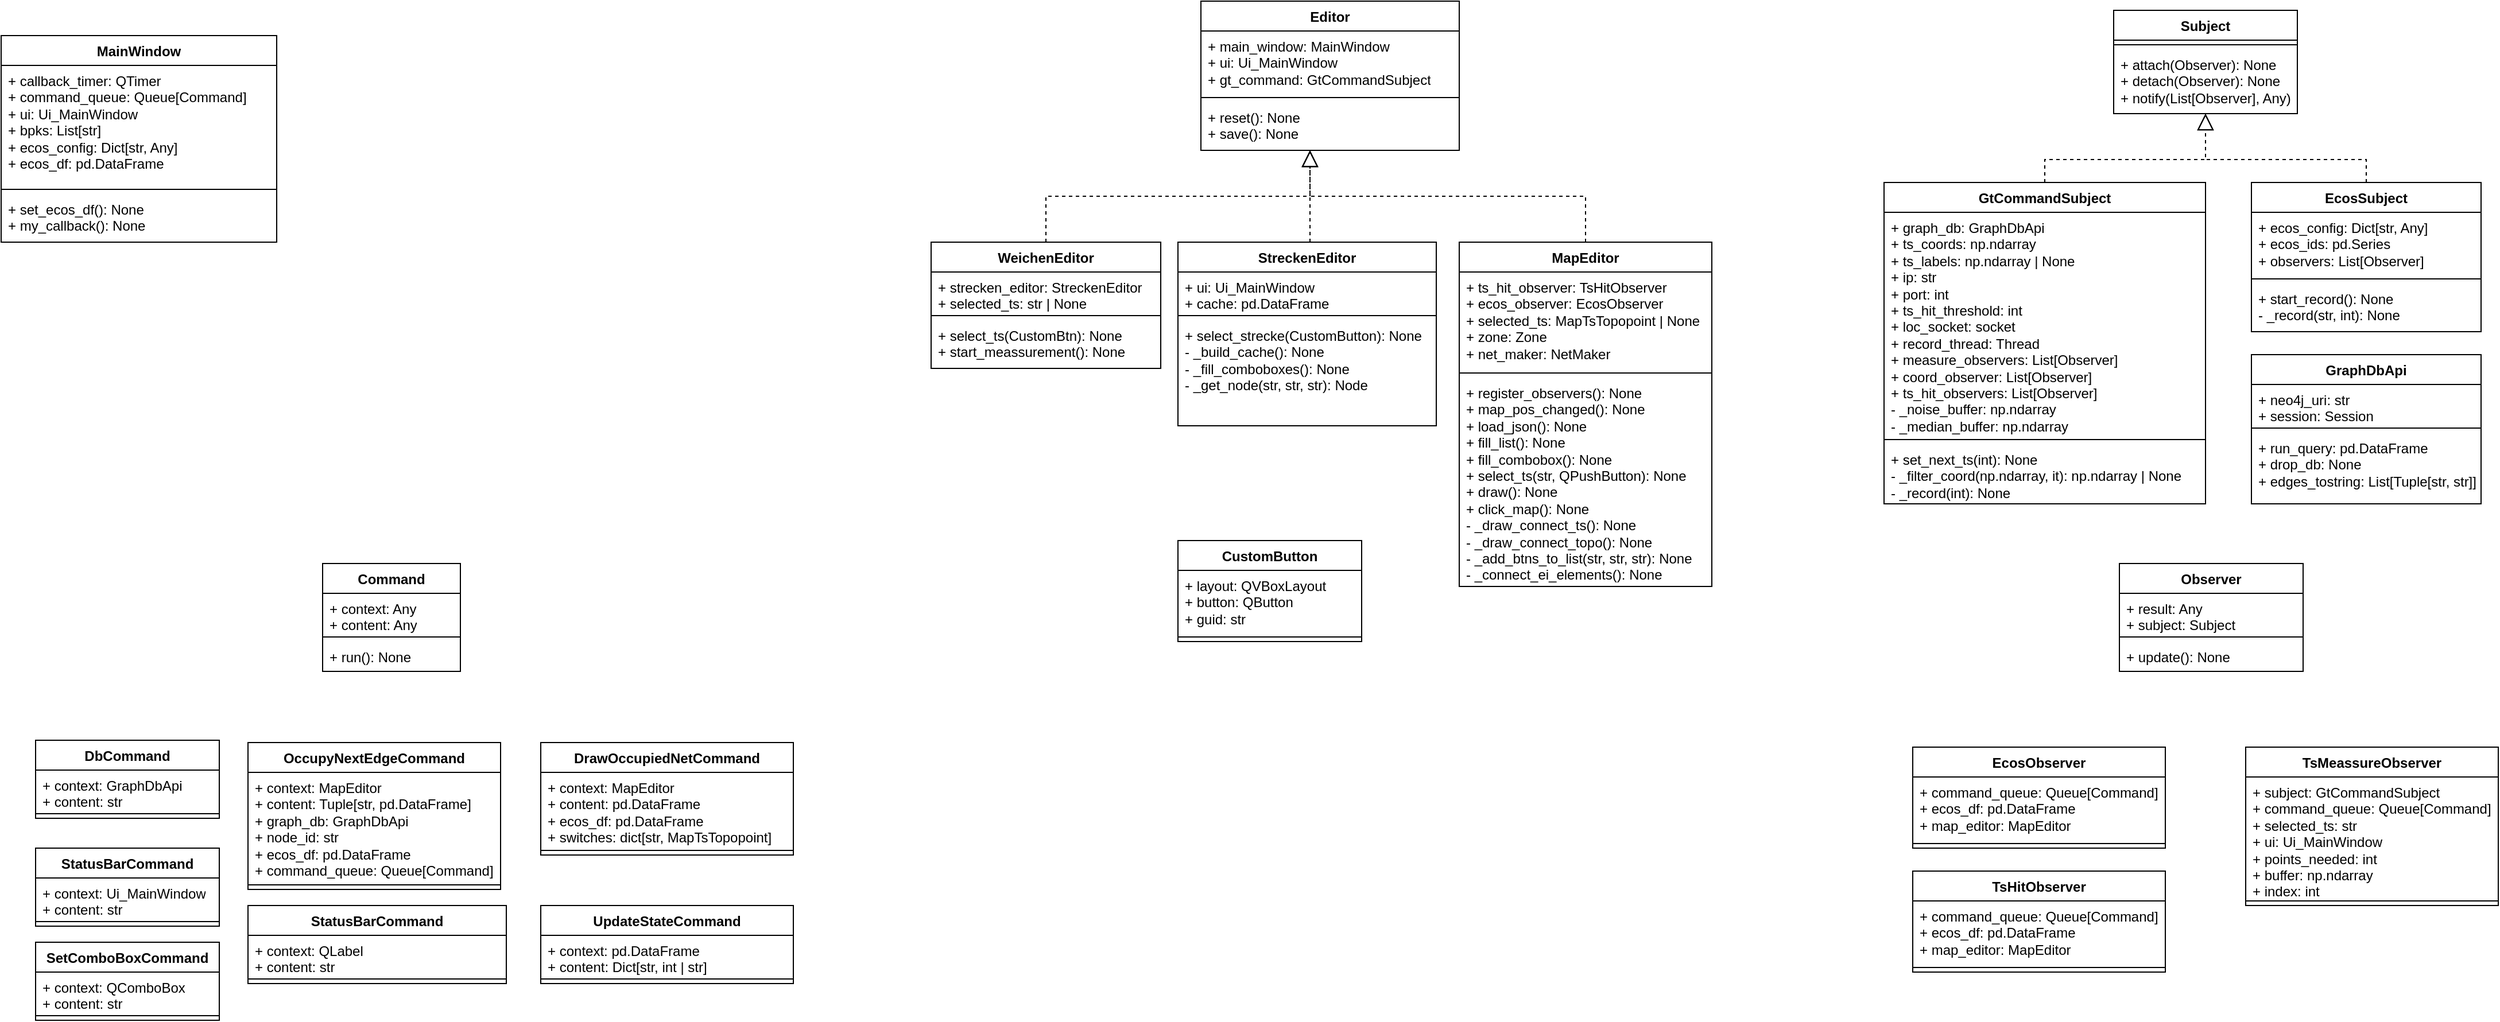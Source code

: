 <mxfile version="22.1.21" type="github">
  <diagram id="C5RBs43oDa-KdzZeNtuy" name="Page-1">
    <mxGraphModel dx="1418" dy="743" grid="1" gridSize="10" guides="1" tooltips="1" connect="1" arrows="1" fold="1" page="1" pageScale="1" pageWidth="827" pageHeight="1169" math="0" shadow="0">
      <root>
        <mxCell id="WIyWlLk6GJQsqaUBKTNV-0" />
        <mxCell id="WIyWlLk6GJQsqaUBKTNV-1" parent="WIyWlLk6GJQsqaUBKTNV-0" />
        <mxCell id="AQtNqByRrbC6djsVxBHW-5" value="GraphDbApi" style="swimlane;fontStyle=1;align=center;verticalAlign=top;childLayout=stackLayout;horizontal=1;startSize=26;horizontalStack=0;resizeParent=1;resizeParentMax=0;resizeLast=0;collapsible=1;marginBottom=0;whiteSpace=wrap;html=1;" parent="WIyWlLk6GJQsqaUBKTNV-1" vertex="1">
          <mxGeometry x="1990" y="318" width="200" height="130" as="geometry" />
        </mxCell>
        <mxCell id="AQtNqByRrbC6djsVxBHW-6" value="+ neo4j_uri: str&lt;br&gt;+ session: Session" style="text;strokeColor=none;fillColor=none;align=left;verticalAlign=top;spacingLeft=4;spacingRight=4;overflow=hidden;rotatable=0;points=[[0,0.5],[1,0.5]];portConstraint=eastwest;whiteSpace=wrap;html=1;" parent="AQtNqByRrbC6djsVxBHW-5" vertex="1">
          <mxGeometry y="26" width="200" height="34" as="geometry" />
        </mxCell>
        <mxCell id="AQtNqByRrbC6djsVxBHW-7" value="" style="line;strokeWidth=1;fillColor=none;align=left;verticalAlign=middle;spacingTop=-1;spacingLeft=3;spacingRight=3;rotatable=0;labelPosition=right;points=[];portConstraint=eastwest;strokeColor=inherit;" parent="AQtNqByRrbC6djsVxBHW-5" vertex="1">
          <mxGeometry y="60" width="200" height="8" as="geometry" />
        </mxCell>
        <mxCell id="AQtNqByRrbC6djsVxBHW-8" value="+ run_query: pd.DataFrame&lt;br&gt;+ drop_db: None&lt;br&gt;+ edges_tostring: List[Tuple[str, str]]" style="text;strokeColor=none;fillColor=none;align=left;verticalAlign=top;spacingLeft=4;spacingRight=4;overflow=hidden;rotatable=0;points=[[0,0.5],[1,0.5]];portConstraint=eastwest;whiteSpace=wrap;html=1;" parent="AQtNqByRrbC6djsVxBHW-5" vertex="1">
          <mxGeometry y="68" width="200" height="62" as="geometry" />
        </mxCell>
        <mxCell id="AQtNqByRrbC6djsVxBHW-9" value="MainWindow" style="swimlane;fontStyle=1;align=center;verticalAlign=top;childLayout=stackLayout;horizontal=1;startSize=26;horizontalStack=0;resizeParent=1;resizeParentMax=0;resizeLast=0;collapsible=1;marginBottom=0;whiteSpace=wrap;html=1;" parent="WIyWlLk6GJQsqaUBKTNV-1" vertex="1">
          <mxGeometry x="30" y="40" width="240" height="180" as="geometry" />
        </mxCell>
        <mxCell id="AQtNqByRrbC6djsVxBHW-10" value="+ callback_timer: QTimer&lt;br&gt;+ command_queue: Queue[Command]&lt;br&gt;+ ui: Ui_MainWindow&lt;br&gt;+ bpks: List[str]&lt;br&gt;+ ecos_config: Dict[str, Any]&lt;br&gt;+ ecos_df: pd.DataFrame" style="text;strokeColor=none;fillColor=none;align=left;verticalAlign=top;spacingLeft=4;spacingRight=4;overflow=hidden;rotatable=0;points=[[0,0.5],[1,0.5]];portConstraint=eastwest;whiteSpace=wrap;html=1;" parent="AQtNqByRrbC6djsVxBHW-9" vertex="1">
          <mxGeometry y="26" width="240" height="104" as="geometry" />
        </mxCell>
        <mxCell id="AQtNqByRrbC6djsVxBHW-11" value="" style="line;strokeWidth=1;fillColor=none;align=left;verticalAlign=middle;spacingTop=-1;spacingLeft=3;spacingRight=3;rotatable=0;labelPosition=right;points=[];portConstraint=eastwest;strokeColor=inherit;" parent="AQtNqByRrbC6djsVxBHW-9" vertex="1">
          <mxGeometry y="130" width="240" height="8" as="geometry" />
        </mxCell>
        <mxCell id="AQtNqByRrbC6djsVxBHW-12" value="+ set_ecos_df(): None&lt;br&gt;+ my_callback(): None" style="text;strokeColor=none;fillColor=none;align=left;verticalAlign=top;spacingLeft=4;spacingRight=4;overflow=hidden;rotatable=0;points=[[0,0.5],[1,0.5]];portConstraint=eastwest;whiteSpace=wrap;html=1;" parent="AQtNqByRrbC6djsVxBHW-9" vertex="1">
          <mxGeometry y="138" width="240" height="42" as="geometry" />
        </mxCell>
        <mxCell id="AQtNqByRrbC6djsVxBHW-13" value="Command" style="swimlane;fontStyle=1;align=center;verticalAlign=top;childLayout=stackLayout;horizontal=1;startSize=26;horizontalStack=0;resizeParent=1;resizeParentMax=0;resizeLast=0;collapsible=1;marginBottom=0;whiteSpace=wrap;html=1;" parent="WIyWlLk6GJQsqaUBKTNV-1" vertex="1">
          <mxGeometry x="310" y="500" width="120" height="94" as="geometry" />
        </mxCell>
        <mxCell id="AQtNqByRrbC6djsVxBHW-14" value="+ context: Any&lt;br&gt;+ content: Any" style="text;strokeColor=none;fillColor=none;align=left;verticalAlign=top;spacingLeft=4;spacingRight=4;overflow=hidden;rotatable=0;points=[[0,0.5],[1,0.5]];portConstraint=eastwest;whiteSpace=wrap;html=1;" parent="AQtNqByRrbC6djsVxBHW-13" vertex="1">
          <mxGeometry y="26" width="120" height="34" as="geometry" />
        </mxCell>
        <mxCell id="AQtNqByRrbC6djsVxBHW-15" value="" style="line;strokeWidth=1;fillColor=none;align=left;verticalAlign=middle;spacingTop=-1;spacingLeft=3;spacingRight=3;rotatable=0;labelPosition=right;points=[];portConstraint=eastwest;strokeColor=inherit;" parent="AQtNqByRrbC6djsVxBHW-13" vertex="1">
          <mxGeometry y="60" width="120" height="8" as="geometry" />
        </mxCell>
        <mxCell id="AQtNqByRrbC6djsVxBHW-16" value="+ run(): None" style="text;strokeColor=none;fillColor=none;align=left;verticalAlign=top;spacingLeft=4;spacingRight=4;overflow=hidden;rotatable=0;points=[[0,0.5],[1,0.5]];portConstraint=eastwest;whiteSpace=wrap;html=1;" parent="AQtNqByRrbC6djsVxBHW-13" vertex="1">
          <mxGeometry y="68" width="120" height="26" as="geometry" />
        </mxCell>
        <mxCell id="AQtNqByRrbC6djsVxBHW-17" value="GtCommandSubject" style="swimlane;fontStyle=1;align=center;verticalAlign=top;childLayout=stackLayout;horizontal=1;startSize=26;horizontalStack=0;resizeParent=1;resizeParentMax=0;resizeLast=0;collapsible=1;marginBottom=0;whiteSpace=wrap;html=1;" parent="WIyWlLk6GJQsqaUBKTNV-1" vertex="1">
          <mxGeometry x="1670" y="168" width="280" height="280" as="geometry" />
        </mxCell>
        <mxCell id="AQtNqByRrbC6djsVxBHW-18" value="+ graph_db: GraphDbApi&lt;br&gt;+ ts_coords: np.ndarray&lt;br&gt;+ ts_labels: np.ndarray | None&lt;br&gt;+ ip: str&lt;br&gt;+ port: int&lt;br&gt;+ ts_hit_threshold: int&lt;br&gt;+ loc_socket: socket&lt;br&gt;+ record_thread: Thread&lt;br&gt;+ measure_observers: List[Observer]&lt;br&gt;+ coord_observer: List[Observer]&lt;br&gt;+ ts_hit_observers: List[Observer]&lt;br&gt;- _noise_buffer: np.ndarray&lt;br&gt;- _median_buffer: np.ndarray" style="text;strokeColor=none;fillColor=none;align=left;verticalAlign=top;spacingLeft=4;spacingRight=4;overflow=hidden;rotatable=0;points=[[0,0.5],[1,0.5]];portConstraint=eastwest;whiteSpace=wrap;html=1;" parent="AQtNqByRrbC6djsVxBHW-17" vertex="1">
          <mxGeometry y="26" width="280" height="194" as="geometry" />
        </mxCell>
        <mxCell id="AQtNqByRrbC6djsVxBHW-19" value="" style="line;strokeWidth=1;fillColor=none;align=left;verticalAlign=middle;spacingTop=-1;spacingLeft=3;spacingRight=3;rotatable=0;labelPosition=right;points=[];portConstraint=eastwest;strokeColor=inherit;" parent="AQtNqByRrbC6djsVxBHW-17" vertex="1">
          <mxGeometry y="220" width="280" height="8" as="geometry" />
        </mxCell>
        <mxCell id="AQtNqByRrbC6djsVxBHW-20" value="+ set_next_ts(int): None&lt;br&gt;- _filter_coord(np.ndarray, it): np.ndarray | None&lt;br&gt;- _record(int): None" style="text;strokeColor=none;fillColor=none;align=left;verticalAlign=top;spacingLeft=4;spacingRight=4;overflow=hidden;rotatable=0;points=[[0,0.5],[1,0.5]];portConstraint=eastwest;whiteSpace=wrap;html=1;" parent="AQtNqByRrbC6djsVxBHW-17" vertex="1">
          <mxGeometry y="228" width="280" height="52" as="geometry" />
        </mxCell>
        <mxCell id="AQtNqByRrbC6djsVxBHW-21" value="EcosSubject" style="swimlane;fontStyle=1;align=center;verticalAlign=top;childLayout=stackLayout;horizontal=1;startSize=26;horizontalStack=0;resizeParent=1;resizeParentMax=0;resizeLast=0;collapsible=1;marginBottom=0;whiteSpace=wrap;html=1;" parent="WIyWlLk6GJQsqaUBKTNV-1" vertex="1">
          <mxGeometry x="1990" y="168" width="200" height="130" as="geometry" />
        </mxCell>
        <mxCell id="AQtNqByRrbC6djsVxBHW-22" value="+ ecos_config: Dict[str, Any]&lt;br&gt;+ ecos_ids: pd.Series&lt;br&gt;+ observers: List[Observer]" style="text;strokeColor=none;fillColor=none;align=left;verticalAlign=top;spacingLeft=4;spacingRight=4;overflow=hidden;rotatable=0;points=[[0,0.5],[1,0.5]];portConstraint=eastwest;whiteSpace=wrap;html=1;" parent="AQtNqByRrbC6djsVxBHW-21" vertex="1">
          <mxGeometry y="26" width="200" height="54" as="geometry" />
        </mxCell>
        <mxCell id="AQtNqByRrbC6djsVxBHW-23" value="" style="line;strokeWidth=1;fillColor=none;align=left;verticalAlign=middle;spacingTop=-1;spacingLeft=3;spacingRight=3;rotatable=0;labelPosition=right;points=[];portConstraint=eastwest;strokeColor=inherit;" parent="AQtNqByRrbC6djsVxBHW-21" vertex="1">
          <mxGeometry y="80" width="200" height="8" as="geometry" />
        </mxCell>
        <mxCell id="AQtNqByRrbC6djsVxBHW-24" value="+ start_record(): None&lt;br&gt;- _record(str, int): None" style="text;strokeColor=none;fillColor=none;align=left;verticalAlign=top;spacingLeft=4;spacingRight=4;overflow=hidden;rotatable=0;points=[[0,0.5],[1,0.5]];portConstraint=eastwest;whiteSpace=wrap;html=1;" parent="AQtNqByRrbC6djsVxBHW-21" vertex="1">
          <mxGeometry y="88" width="200" height="42" as="geometry" />
        </mxCell>
        <mxCell id="AQtNqByRrbC6djsVxBHW-25" value="WeichenEditor" style="swimlane;fontStyle=1;align=center;verticalAlign=top;childLayout=stackLayout;horizontal=1;startSize=26;horizontalStack=0;resizeParent=1;resizeParentMax=0;resizeLast=0;collapsible=1;marginBottom=0;whiteSpace=wrap;html=1;" parent="WIyWlLk6GJQsqaUBKTNV-1" vertex="1">
          <mxGeometry x="840" y="220" width="200" height="110" as="geometry" />
        </mxCell>
        <mxCell id="AQtNqByRrbC6djsVxBHW-26" value="+ strecken_editor: StreckenEditor&lt;br&gt;+ selected_ts: str | None" style="text;strokeColor=none;fillColor=none;align=left;verticalAlign=top;spacingLeft=4;spacingRight=4;overflow=hidden;rotatable=0;points=[[0,0.5],[1,0.5]];portConstraint=eastwest;whiteSpace=wrap;html=1;" parent="AQtNqByRrbC6djsVxBHW-25" vertex="1">
          <mxGeometry y="26" width="200" height="34" as="geometry" />
        </mxCell>
        <mxCell id="AQtNqByRrbC6djsVxBHW-27" value="" style="line;strokeWidth=1;fillColor=none;align=left;verticalAlign=middle;spacingTop=-1;spacingLeft=3;spacingRight=3;rotatable=0;labelPosition=right;points=[];portConstraint=eastwest;strokeColor=inherit;" parent="AQtNqByRrbC6djsVxBHW-25" vertex="1">
          <mxGeometry y="60" width="200" height="8" as="geometry" />
        </mxCell>
        <mxCell id="AQtNqByRrbC6djsVxBHW-28" value="+ select_ts(CustomBtn): None&lt;br&gt;+ start_meassurement(): None" style="text;strokeColor=none;fillColor=none;align=left;verticalAlign=top;spacingLeft=4;spacingRight=4;overflow=hidden;rotatable=0;points=[[0,0.5],[1,0.5]];portConstraint=eastwest;whiteSpace=wrap;html=1;" parent="AQtNqByRrbC6djsVxBHW-25" vertex="1">
          <mxGeometry y="68" width="200" height="42" as="geometry" />
        </mxCell>
        <mxCell id="AQtNqByRrbC6djsVxBHW-29" value="MapEditor" style="swimlane;fontStyle=1;align=center;verticalAlign=top;childLayout=stackLayout;horizontal=1;startSize=26;horizontalStack=0;resizeParent=1;resizeParentMax=0;resizeLast=0;collapsible=1;marginBottom=0;whiteSpace=wrap;html=1;" parent="WIyWlLk6GJQsqaUBKTNV-1" vertex="1">
          <mxGeometry x="1300" y="220" width="220" height="300" as="geometry" />
        </mxCell>
        <mxCell id="AQtNqByRrbC6djsVxBHW-30" value="+ ts_hit_observer: TsHitObserver&lt;br&gt;+ ecos_observer: EcosObserver&lt;br&gt;+ selected_ts: MapTsTopopoint | None&lt;br&gt;+ zone: Zone&lt;br&gt;+ net_maker: NetMaker" style="text;strokeColor=none;fillColor=none;align=left;verticalAlign=top;spacingLeft=4;spacingRight=4;overflow=hidden;rotatable=0;points=[[0,0.5],[1,0.5]];portConstraint=eastwest;whiteSpace=wrap;html=1;" parent="AQtNqByRrbC6djsVxBHW-29" vertex="1">
          <mxGeometry y="26" width="220" height="84" as="geometry" />
        </mxCell>
        <mxCell id="AQtNqByRrbC6djsVxBHW-31" value="" style="line;strokeWidth=1;fillColor=none;align=left;verticalAlign=middle;spacingTop=-1;spacingLeft=3;spacingRight=3;rotatable=0;labelPosition=right;points=[];portConstraint=eastwest;strokeColor=inherit;" parent="AQtNqByRrbC6djsVxBHW-29" vertex="1">
          <mxGeometry y="110" width="220" height="8" as="geometry" />
        </mxCell>
        <mxCell id="AQtNqByRrbC6djsVxBHW-32" value="+ register_observers(): None&lt;br&gt;+ map_pos_changed(): None&lt;br&gt;+ load_json(): None&lt;br&gt;+ fill_list(): None&lt;br&gt;+ fill_combobox(): None&lt;br&gt;+ select_ts(str, QPushButton): None&lt;br&gt;+ draw(): None&lt;br&gt;+ click_map(): None&lt;br&gt;- _draw_connect_ts(): None&lt;br&gt;- _draw_connect_topo(): None&lt;br&gt;- _add_btns_to_list(str, str, str): None&lt;br&gt;- _connect_ei_elements(): None" style="text;strokeColor=none;fillColor=none;align=left;verticalAlign=top;spacingLeft=4;spacingRight=4;overflow=hidden;rotatable=0;points=[[0,0.5],[1,0.5]];portConstraint=eastwest;whiteSpace=wrap;html=1;" parent="AQtNqByRrbC6djsVxBHW-29" vertex="1">
          <mxGeometry y="118" width="220" height="182" as="geometry" />
        </mxCell>
        <mxCell id="AQtNqByRrbC6djsVxBHW-33" value="StreckenEditor" style="swimlane;fontStyle=1;align=center;verticalAlign=top;childLayout=stackLayout;horizontal=1;startSize=26;horizontalStack=0;resizeParent=1;resizeParentMax=0;resizeLast=0;collapsible=1;marginBottom=0;whiteSpace=wrap;html=1;" parent="WIyWlLk6GJQsqaUBKTNV-1" vertex="1">
          <mxGeometry x="1055" y="220" width="225" height="160" as="geometry" />
        </mxCell>
        <mxCell id="AQtNqByRrbC6djsVxBHW-34" value="+ ui: Ui_MainWindow&lt;br&gt;+ cache: pd.DataFrame" style="text;strokeColor=none;fillColor=none;align=left;verticalAlign=top;spacingLeft=4;spacingRight=4;overflow=hidden;rotatable=0;points=[[0,0.5],[1,0.5]];portConstraint=eastwest;whiteSpace=wrap;html=1;" parent="AQtNqByRrbC6djsVxBHW-33" vertex="1">
          <mxGeometry y="26" width="225" height="34" as="geometry" />
        </mxCell>
        <mxCell id="AQtNqByRrbC6djsVxBHW-35" value="" style="line;strokeWidth=1;fillColor=none;align=left;verticalAlign=middle;spacingTop=-1;spacingLeft=3;spacingRight=3;rotatable=0;labelPosition=right;points=[];portConstraint=eastwest;strokeColor=inherit;" parent="AQtNqByRrbC6djsVxBHW-33" vertex="1">
          <mxGeometry y="60" width="225" height="8" as="geometry" />
        </mxCell>
        <mxCell id="AQtNqByRrbC6djsVxBHW-36" value="+ select_strecke(CustomButton): None&lt;br&gt;- _build_cache(): None&lt;br&gt;- _fill_comboboxes(): None&lt;br&gt;- _get_node(str, str, str): Node" style="text;strokeColor=none;fillColor=none;align=left;verticalAlign=top;spacingLeft=4;spacingRight=4;overflow=hidden;rotatable=0;points=[[0,0.5],[1,0.5]];portConstraint=eastwest;whiteSpace=wrap;html=1;" parent="AQtNqByRrbC6djsVxBHW-33" vertex="1">
          <mxGeometry y="68" width="225" height="92" as="geometry" />
        </mxCell>
        <mxCell id="AQtNqByRrbC6djsVxBHW-37" value="Subject" style="swimlane;fontStyle=1;align=center;verticalAlign=top;childLayout=stackLayout;horizontal=1;startSize=26;horizontalStack=0;resizeParent=1;resizeParentMax=0;resizeLast=0;collapsible=1;marginBottom=0;whiteSpace=wrap;html=1;" parent="WIyWlLk6GJQsqaUBKTNV-1" vertex="1">
          <mxGeometry x="1870" y="18" width="160" height="90" as="geometry" />
        </mxCell>
        <mxCell id="AQtNqByRrbC6djsVxBHW-39" value="" style="line;strokeWidth=1;fillColor=none;align=left;verticalAlign=middle;spacingTop=-1;spacingLeft=3;spacingRight=3;rotatable=0;labelPosition=right;points=[];portConstraint=eastwest;strokeColor=inherit;" parent="AQtNqByRrbC6djsVxBHW-37" vertex="1">
          <mxGeometry y="26" width="160" height="8" as="geometry" />
        </mxCell>
        <mxCell id="AQtNqByRrbC6djsVxBHW-40" value="+ attach(Observer): None&lt;br&gt;+ detach(Observer): None&lt;br&gt;+ notify(List[Observer], Any)" style="text;strokeColor=none;fillColor=none;align=left;verticalAlign=top;spacingLeft=4;spacingRight=4;overflow=hidden;rotatable=0;points=[[0,0.5],[1,0.5]];portConstraint=eastwest;whiteSpace=wrap;html=1;" parent="AQtNqByRrbC6djsVxBHW-37" vertex="1">
          <mxGeometry y="34" width="160" height="56" as="geometry" />
        </mxCell>
        <mxCell id="AQtNqByRrbC6djsVxBHW-41" value="Observer" style="swimlane;fontStyle=1;align=center;verticalAlign=top;childLayout=stackLayout;horizontal=1;startSize=26;horizontalStack=0;resizeParent=1;resizeParentMax=0;resizeLast=0;collapsible=1;marginBottom=0;whiteSpace=wrap;html=1;" parent="WIyWlLk6GJQsqaUBKTNV-1" vertex="1">
          <mxGeometry x="1875" y="500" width="160" height="94" as="geometry" />
        </mxCell>
        <mxCell id="AQtNqByRrbC6djsVxBHW-42" value="+ result: Any&lt;br&gt;+ subject: Subject" style="text;strokeColor=none;fillColor=none;align=left;verticalAlign=top;spacingLeft=4;spacingRight=4;overflow=hidden;rotatable=0;points=[[0,0.5],[1,0.5]];portConstraint=eastwest;whiteSpace=wrap;html=1;" parent="AQtNqByRrbC6djsVxBHW-41" vertex="1">
          <mxGeometry y="26" width="160" height="34" as="geometry" />
        </mxCell>
        <mxCell id="AQtNqByRrbC6djsVxBHW-43" value="" style="line;strokeWidth=1;fillColor=none;align=left;verticalAlign=middle;spacingTop=-1;spacingLeft=3;spacingRight=3;rotatable=0;labelPosition=right;points=[];portConstraint=eastwest;strokeColor=inherit;" parent="AQtNqByRrbC6djsVxBHW-41" vertex="1">
          <mxGeometry y="60" width="160" height="8" as="geometry" />
        </mxCell>
        <mxCell id="AQtNqByRrbC6djsVxBHW-44" value="+ update(): None" style="text;strokeColor=none;fillColor=none;align=left;verticalAlign=top;spacingLeft=4;spacingRight=4;overflow=hidden;rotatable=0;points=[[0,0.5],[1,0.5]];portConstraint=eastwest;whiteSpace=wrap;html=1;" parent="AQtNqByRrbC6djsVxBHW-41" vertex="1">
          <mxGeometry y="68" width="160" height="26" as="geometry" />
        </mxCell>
        <mxCell id="AQtNqByRrbC6djsVxBHW-45" value="" style="endArrow=block;dashed=1;endFill=0;endSize=12;html=1;rounded=0;exitX=0.5;exitY=0;exitDx=0;exitDy=0;" parent="WIyWlLk6GJQsqaUBKTNV-1" source="AQtNqByRrbC6djsVxBHW-17" edge="1">
          <mxGeometry width="160" relative="1" as="geometry">
            <mxPoint x="1770" y="148" as="sourcePoint" />
            <mxPoint x="1950" y="108" as="targetPoint" />
            <Array as="points">
              <mxPoint x="1810" y="148" />
              <mxPoint x="1950" y="148" />
            </Array>
          </mxGeometry>
        </mxCell>
        <mxCell id="AQtNqByRrbC6djsVxBHW-46" value="" style="endArrow=block;dashed=1;endFill=0;endSize=12;html=1;rounded=0;exitX=0.5;exitY=0;exitDx=0;exitDy=0;" parent="WIyWlLk6GJQsqaUBKTNV-1" source="AQtNqByRrbC6djsVxBHW-21" edge="1">
          <mxGeometry width="160" relative="1" as="geometry">
            <mxPoint x="1810" y="178" as="sourcePoint" />
            <mxPoint x="1950" y="108" as="targetPoint" />
            <Array as="points">
              <mxPoint x="2090" y="148" />
              <mxPoint x="1950" y="148" />
            </Array>
          </mxGeometry>
        </mxCell>
        <mxCell id="AQtNqByRrbC6djsVxBHW-47" value="Editor" style="swimlane;fontStyle=1;align=center;verticalAlign=top;childLayout=stackLayout;horizontal=1;startSize=26;horizontalStack=0;resizeParent=1;resizeParentMax=0;resizeLast=0;collapsible=1;marginBottom=0;whiteSpace=wrap;html=1;" parent="WIyWlLk6GJQsqaUBKTNV-1" vertex="1">
          <mxGeometry x="1075" y="10" width="225" height="130" as="geometry" />
        </mxCell>
        <mxCell id="AQtNqByRrbC6djsVxBHW-48" value="+ main_window: MainWindow&lt;br&gt;+ ui: Ui_MainWindow&lt;br&gt;+ gt_command: GtCommandSubject" style="text;strokeColor=none;fillColor=none;align=left;verticalAlign=top;spacingLeft=4;spacingRight=4;overflow=hidden;rotatable=0;points=[[0,0.5],[1,0.5]];portConstraint=eastwest;whiteSpace=wrap;html=1;" parent="AQtNqByRrbC6djsVxBHW-47" vertex="1">
          <mxGeometry y="26" width="225" height="54" as="geometry" />
        </mxCell>
        <mxCell id="AQtNqByRrbC6djsVxBHW-49" value="" style="line;strokeWidth=1;fillColor=none;align=left;verticalAlign=middle;spacingTop=-1;spacingLeft=3;spacingRight=3;rotatable=0;labelPosition=right;points=[];portConstraint=eastwest;strokeColor=inherit;" parent="AQtNqByRrbC6djsVxBHW-47" vertex="1">
          <mxGeometry y="80" width="225" height="8" as="geometry" />
        </mxCell>
        <mxCell id="AQtNqByRrbC6djsVxBHW-50" value="+ reset(): None&lt;br&gt;+ save(): None" style="text;strokeColor=none;fillColor=none;align=left;verticalAlign=top;spacingLeft=4;spacingRight=4;overflow=hidden;rotatable=0;points=[[0,0.5],[1,0.5]];portConstraint=eastwest;whiteSpace=wrap;html=1;" parent="AQtNqByRrbC6djsVxBHW-47" vertex="1">
          <mxGeometry y="88" width="225" height="42" as="geometry" />
        </mxCell>
        <mxCell id="AQtNqByRrbC6djsVxBHW-51" value="" style="endArrow=block;dashed=1;endFill=0;endSize=12;html=1;rounded=0;exitX=0.5;exitY=0;exitDx=0;exitDy=0;" parent="WIyWlLk6GJQsqaUBKTNV-1" source="AQtNqByRrbC6djsVxBHW-25" edge="1">
          <mxGeometry width="160" relative="1" as="geometry">
            <mxPoint x="980" y="200" as="sourcePoint" />
            <mxPoint x="1170" y="140" as="targetPoint" />
            <Array as="points">
              <mxPoint x="940" y="180" />
              <mxPoint x="1170" y="180" />
            </Array>
          </mxGeometry>
        </mxCell>
        <mxCell id="AQtNqByRrbC6djsVxBHW-52" value="" style="endArrow=block;dashed=1;endFill=0;endSize=12;html=1;rounded=0;" parent="WIyWlLk6GJQsqaUBKTNV-1" edge="1">
          <mxGeometry width="160" relative="1" as="geometry">
            <mxPoint x="1170" y="220" as="sourcePoint" />
            <mxPoint x="1170" y="140" as="targetPoint" />
          </mxGeometry>
        </mxCell>
        <mxCell id="AQtNqByRrbC6djsVxBHW-53" value="" style="endArrow=block;dashed=1;endFill=0;endSize=12;html=1;rounded=0;exitX=0.5;exitY=0;exitDx=0;exitDy=0;" parent="WIyWlLk6GJQsqaUBKTNV-1" source="AQtNqByRrbC6djsVxBHW-29" edge="1">
          <mxGeometry width="160" relative="1" as="geometry">
            <mxPoint x="1410" y="200" as="sourcePoint" />
            <mxPoint x="1170" y="140" as="targetPoint" />
            <Array as="points">
              <mxPoint x="1410" y="180" />
              <mxPoint x="1170" y="180" />
            </Array>
          </mxGeometry>
        </mxCell>
        <mxCell id="1g-inLHHgEO3LOKFMF7n-0" value="DbCommand" style="swimlane;fontStyle=1;align=center;verticalAlign=top;childLayout=stackLayout;horizontal=1;startSize=26;horizontalStack=0;resizeParent=1;resizeParentMax=0;resizeLast=0;collapsible=1;marginBottom=0;whiteSpace=wrap;html=1;" vertex="1" parent="WIyWlLk6GJQsqaUBKTNV-1">
          <mxGeometry x="60" y="654" width="160" height="68" as="geometry" />
        </mxCell>
        <mxCell id="1g-inLHHgEO3LOKFMF7n-1" value="+ context: GraphDbApi&lt;br&gt;+ content: str" style="text;strokeColor=none;fillColor=none;align=left;verticalAlign=top;spacingLeft=4;spacingRight=4;overflow=hidden;rotatable=0;points=[[0,0.5],[1,0.5]];portConstraint=eastwest;whiteSpace=wrap;html=1;" vertex="1" parent="1g-inLHHgEO3LOKFMF7n-0">
          <mxGeometry y="26" width="160" height="34" as="geometry" />
        </mxCell>
        <mxCell id="1g-inLHHgEO3LOKFMF7n-2" value="" style="line;strokeWidth=1;fillColor=none;align=left;verticalAlign=middle;spacingTop=-1;spacingLeft=3;spacingRight=3;rotatable=0;labelPosition=right;points=[];portConstraint=eastwest;strokeColor=inherit;" vertex="1" parent="1g-inLHHgEO3LOKFMF7n-0">
          <mxGeometry y="60" width="160" height="8" as="geometry" />
        </mxCell>
        <mxCell id="1g-inLHHgEO3LOKFMF7n-4" value="OccupyNextEdgeCommand" style="swimlane;fontStyle=1;align=center;verticalAlign=top;childLayout=stackLayout;horizontal=1;startSize=26;horizontalStack=0;resizeParent=1;resizeParentMax=0;resizeLast=0;collapsible=1;marginBottom=0;whiteSpace=wrap;html=1;" vertex="1" parent="WIyWlLk6GJQsqaUBKTNV-1">
          <mxGeometry x="245" y="656" width="220" height="128" as="geometry" />
        </mxCell>
        <mxCell id="1g-inLHHgEO3LOKFMF7n-5" value="+ context: MapEditor&lt;br&gt;+ content: Tuple[str, pd.DataFrame]&lt;br&gt;+ graph_db: GraphDbApi&lt;br&gt;+ node_id: str&lt;br&gt;+ ecos_df: pd.DataFrame&lt;br&gt;+ command_queue: Queue[Command]" style="text;strokeColor=none;fillColor=none;align=left;verticalAlign=top;spacingLeft=4;spacingRight=4;overflow=hidden;rotatable=0;points=[[0,0.5],[1,0.5]];portConstraint=eastwest;whiteSpace=wrap;html=1;" vertex="1" parent="1g-inLHHgEO3LOKFMF7n-4">
          <mxGeometry y="26" width="220" height="94" as="geometry" />
        </mxCell>
        <mxCell id="1g-inLHHgEO3LOKFMF7n-6" value="" style="line;strokeWidth=1;fillColor=none;align=left;verticalAlign=middle;spacingTop=-1;spacingLeft=3;spacingRight=3;rotatable=0;labelPosition=right;points=[];portConstraint=eastwest;strokeColor=inherit;" vertex="1" parent="1g-inLHHgEO3LOKFMF7n-4">
          <mxGeometry y="120" width="220" height="8" as="geometry" />
        </mxCell>
        <mxCell id="1g-inLHHgEO3LOKFMF7n-7" value="StatusBarCommand" style="swimlane;fontStyle=1;align=center;verticalAlign=top;childLayout=stackLayout;horizontal=1;startSize=26;horizontalStack=0;resizeParent=1;resizeParentMax=0;resizeLast=0;collapsible=1;marginBottom=0;whiteSpace=wrap;html=1;" vertex="1" parent="WIyWlLk6GJQsqaUBKTNV-1">
          <mxGeometry x="60" y="748" width="160" height="68" as="geometry" />
        </mxCell>
        <mxCell id="1g-inLHHgEO3LOKFMF7n-8" value="+ context: Ui_MainWindow&lt;br&gt;+ content: str" style="text;strokeColor=none;fillColor=none;align=left;verticalAlign=top;spacingLeft=4;spacingRight=4;overflow=hidden;rotatable=0;points=[[0,0.5],[1,0.5]];portConstraint=eastwest;whiteSpace=wrap;html=1;" vertex="1" parent="1g-inLHHgEO3LOKFMF7n-7">
          <mxGeometry y="26" width="160" height="34" as="geometry" />
        </mxCell>
        <mxCell id="1g-inLHHgEO3LOKFMF7n-9" value="" style="line;strokeWidth=1;fillColor=none;align=left;verticalAlign=middle;spacingTop=-1;spacingLeft=3;spacingRight=3;rotatable=0;labelPosition=right;points=[];portConstraint=eastwest;strokeColor=inherit;" vertex="1" parent="1g-inLHHgEO3LOKFMF7n-7">
          <mxGeometry y="60" width="160" height="8" as="geometry" />
        </mxCell>
        <mxCell id="1g-inLHHgEO3LOKFMF7n-10" value="StatusBarCommand" style="swimlane;fontStyle=1;align=center;verticalAlign=top;childLayout=stackLayout;horizontal=1;startSize=26;horizontalStack=0;resizeParent=1;resizeParentMax=0;resizeLast=0;collapsible=1;marginBottom=0;whiteSpace=wrap;html=1;" vertex="1" parent="WIyWlLk6GJQsqaUBKTNV-1">
          <mxGeometry x="245" y="798" width="225" height="68" as="geometry" />
        </mxCell>
        <mxCell id="1g-inLHHgEO3LOKFMF7n-11" value="+ context: QLabel&lt;br&gt;+ content: str" style="text;strokeColor=none;fillColor=none;align=left;verticalAlign=top;spacingLeft=4;spacingRight=4;overflow=hidden;rotatable=0;points=[[0,0.5],[1,0.5]];portConstraint=eastwest;whiteSpace=wrap;html=1;" vertex="1" parent="1g-inLHHgEO3LOKFMF7n-10">
          <mxGeometry y="26" width="225" height="34" as="geometry" />
        </mxCell>
        <mxCell id="1g-inLHHgEO3LOKFMF7n-12" value="" style="line;strokeWidth=1;fillColor=none;align=left;verticalAlign=middle;spacingTop=-1;spacingLeft=3;spacingRight=3;rotatable=0;labelPosition=right;points=[];portConstraint=eastwest;strokeColor=inherit;" vertex="1" parent="1g-inLHHgEO3LOKFMF7n-10">
          <mxGeometry y="60" width="225" height="8" as="geometry" />
        </mxCell>
        <mxCell id="1g-inLHHgEO3LOKFMF7n-13" value="SetComboBoxCommand" style="swimlane;fontStyle=1;align=center;verticalAlign=top;childLayout=stackLayout;horizontal=1;startSize=26;horizontalStack=0;resizeParent=1;resizeParentMax=0;resizeLast=0;collapsible=1;marginBottom=0;whiteSpace=wrap;html=1;" vertex="1" parent="WIyWlLk6GJQsqaUBKTNV-1">
          <mxGeometry x="60" y="830" width="160" height="68" as="geometry" />
        </mxCell>
        <mxCell id="1g-inLHHgEO3LOKFMF7n-14" value="+ context: QComboBox&lt;br&gt;+ content: str" style="text;strokeColor=none;fillColor=none;align=left;verticalAlign=top;spacingLeft=4;spacingRight=4;overflow=hidden;rotatable=0;points=[[0,0.5],[1,0.5]];portConstraint=eastwest;whiteSpace=wrap;html=1;" vertex="1" parent="1g-inLHHgEO3LOKFMF7n-13">
          <mxGeometry y="26" width="160" height="34" as="geometry" />
        </mxCell>
        <mxCell id="1g-inLHHgEO3LOKFMF7n-15" value="" style="line;strokeWidth=1;fillColor=none;align=left;verticalAlign=middle;spacingTop=-1;spacingLeft=3;spacingRight=3;rotatable=0;labelPosition=right;points=[];portConstraint=eastwest;strokeColor=inherit;" vertex="1" parent="1g-inLHHgEO3LOKFMF7n-13">
          <mxGeometry y="60" width="160" height="8" as="geometry" />
        </mxCell>
        <mxCell id="1g-inLHHgEO3LOKFMF7n-16" value="DrawOccupiedNetCommand" style="swimlane;fontStyle=1;align=center;verticalAlign=top;childLayout=stackLayout;horizontal=1;startSize=26;horizontalStack=0;resizeParent=1;resizeParentMax=0;resizeLast=0;collapsible=1;marginBottom=0;whiteSpace=wrap;html=1;" vertex="1" parent="WIyWlLk6GJQsqaUBKTNV-1">
          <mxGeometry x="500" y="656" width="220" height="98" as="geometry" />
        </mxCell>
        <mxCell id="1g-inLHHgEO3LOKFMF7n-17" value="+ context: MapEditor&lt;br&gt;+ content: pd.DataFrame&lt;br&gt;+ ecos_df: pd.DataFrame&lt;br&gt;+ switches: dict[str, MapTsTopopoint]" style="text;strokeColor=none;fillColor=none;align=left;verticalAlign=top;spacingLeft=4;spacingRight=4;overflow=hidden;rotatable=0;points=[[0,0.5],[1,0.5]];portConstraint=eastwest;whiteSpace=wrap;html=1;" vertex="1" parent="1g-inLHHgEO3LOKFMF7n-16">
          <mxGeometry y="26" width="220" height="64" as="geometry" />
        </mxCell>
        <mxCell id="1g-inLHHgEO3LOKFMF7n-18" value="" style="line;strokeWidth=1;fillColor=none;align=left;verticalAlign=middle;spacingTop=-1;spacingLeft=3;spacingRight=3;rotatable=0;labelPosition=right;points=[];portConstraint=eastwest;strokeColor=inherit;" vertex="1" parent="1g-inLHHgEO3LOKFMF7n-16">
          <mxGeometry y="90" width="220" height="8" as="geometry" />
        </mxCell>
        <mxCell id="1g-inLHHgEO3LOKFMF7n-19" value="UpdateStateCommand" style="swimlane;fontStyle=1;align=center;verticalAlign=top;childLayout=stackLayout;horizontal=1;startSize=26;horizontalStack=0;resizeParent=1;resizeParentMax=0;resizeLast=0;collapsible=1;marginBottom=0;whiteSpace=wrap;html=1;" vertex="1" parent="WIyWlLk6GJQsqaUBKTNV-1">
          <mxGeometry x="500" y="798" width="220" height="68" as="geometry" />
        </mxCell>
        <mxCell id="1g-inLHHgEO3LOKFMF7n-20" value="+ context: pd.DataFrame&lt;br&gt;+ content: Dict[str, int | str]" style="text;strokeColor=none;fillColor=none;align=left;verticalAlign=top;spacingLeft=4;spacingRight=4;overflow=hidden;rotatable=0;points=[[0,0.5],[1,0.5]];portConstraint=eastwest;whiteSpace=wrap;html=1;" vertex="1" parent="1g-inLHHgEO3LOKFMF7n-19">
          <mxGeometry y="26" width="220" height="34" as="geometry" />
        </mxCell>
        <mxCell id="1g-inLHHgEO3LOKFMF7n-21" value="" style="line;strokeWidth=1;fillColor=none;align=left;verticalAlign=middle;spacingTop=-1;spacingLeft=3;spacingRight=3;rotatable=0;labelPosition=right;points=[];portConstraint=eastwest;strokeColor=inherit;" vertex="1" parent="1g-inLHHgEO3LOKFMF7n-19">
          <mxGeometry y="60" width="220" height="8" as="geometry" />
        </mxCell>
        <mxCell id="1g-inLHHgEO3LOKFMF7n-22" value="EcosObserver" style="swimlane;fontStyle=1;align=center;verticalAlign=top;childLayout=stackLayout;horizontal=1;startSize=26;horizontalStack=0;resizeParent=1;resizeParentMax=0;resizeLast=0;collapsible=1;marginBottom=0;whiteSpace=wrap;html=1;" vertex="1" parent="WIyWlLk6GJQsqaUBKTNV-1">
          <mxGeometry x="1695" y="660" width="220" height="88" as="geometry" />
        </mxCell>
        <mxCell id="1g-inLHHgEO3LOKFMF7n-23" value="+ command_queue: Queue[Command]&lt;br&gt;+ ecos_df: pd.DataFrame&lt;br&gt;+ map_editor: MapEditor" style="text;strokeColor=none;fillColor=none;align=left;verticalAlign=top;spacingLeft=4;spacingRight=4;overflow=hidden;rotatable=0;points=[[0,0.5],[1,0.5]];portConstraint=eastwest;whiteSpace=wrap;html=1;" vertex="1" parent="1g-inLHHgEO3LOKFMF7n-22">
          <mxGeometry y="26" width="220" height="54" as="geometry" />
        </mxCell>
        <mxCell id="1g-inLHHgEO3LOKFMF7n-24" value="" style="line;strokeWidth=1;fillColor=none;align=left;verticalAlign=middle;spacingTop=-1;spacingLeft=3;spacingRight=3;rotatable=0;labelPosition=right;points=[];portConstraint=eastwest;strokeColor=inherit;" vertex="1" parent="1g-inLHHgEO3LOKFMF7n-22">
          <mxGeometry y="80" width="220" height="8" as="geometry" />
        </mxCell>
        <mxCell id="1g-inLHHgEO3LOKFMF7n-28" value="TsHitObserver" style="swimlane;fontStyle=1;align=center;verticalAlign=top;childLayout=stackLayout;horizontal=1;startSize=26;horizontalStack=0;resizeParent=1;resizeParentMax=0;resizeLast=0;collapsible=1;marginBottom=0;whiteSpace=wrap;html=1;" vertex="1" parent="WIyWlLk6GJQsqaUBKTNV-1">
          <mxGeometry x="1695" y="768" width="220" height="88" as="geometry" />
        </mxCell>
        <mxCell id="1g-inLHHgEO3LOKFMF7n-29" value="+ command_queue: Queue[Command]&lt;br&gt;+ ecos_df: pd.DataFrame&lt;br&gt;+ map_editor: MapEditor" style="text;strokeColor=none;fillColor=none;align=left;verticalAlign=top;spacingLeft=4;spacingRight=4;overflow=hidden;rotatable=0;points=[[0,0.5],[1,0.5]];portConstraint=eastwest;whiteSpace=wrap;html=1;" vertex="1" parent="1g-inLHHgEO3LOKFMF7n-28">
          <mxGeometry y="26" width="220" height="54" as="geometry" />
        </mxCell>
        <mxCell id="1g-inLHHgEO3LOKFMF7n-30" value="" style="line;strokeWidth=1;fillColor=none;align=left;verticalAlign=middle;spacingTop=-1;spacingLeft=3;spacingRight=3;rotatable=0;labelPosition=right;points=[];portConstraint=eastwest;strokeColor=inherit;" vertex="1" parent="1g-inLHHgEO3LOKFMF7n-28">
          <mxGeometry y="80" width="220" height="8" as="geometry" />
        </mxCell>
        <mxCell id="1g-inLHHgEO3LOKFMF7n-31" value="TsMeassureObserver" style="swimlane;fontStyle=1;align=center;verticalAlign=top;childLayout=stackLayout;horizontal=1;startSize=26;horizontalStack=0;resizeParent=1;resizeParentMax=0;resizeLast=0;collapsible=1;marginBottom=0;whiteSpace=wrap;html=1;" vertex="1" parent="WIyWlLk6GJQsqaUBKTNV-1">
          <mxGeometry x="1985" y="660" width="220" height="138" as="geometry" />
        </mxCell>
        <mxCell id="1g-inLHHgEO3LOKFMF7n-32" value="+ subject: GtCommandSubject&lt;br&gt;+ command_queue: Queue[Command]&lt;br&gt;+ selected_ts: str&lt;br&gt;+ ui: Ui_MainWindow&lt;br&gt;+ points_needed: int&lt;br&gt;+ buffer: np.ndarray&lt;br&gt;+ index: int" style="text;strokeColor=none;fillColor=none;align=left;verticalAlign=top;spacingLeft=4;spacingRight=4;overflow=hidden;rotatable=0;points=[[0,0.5],[1,0.5]];portConstraint=eastwest;whiteSpace=wrap;html=1;" vertex="1" parent="1g-inLHHgEO3LOKFMF7n-31">
          <mxGeometry y="26" width="220" height="104" as="geometry" />
        </mxCell>
        <mxCell id="1g-inLHHgEO3LOKFMF7n-33" value="" style="line;strokeWidth=1;fillColor=none;align=left;verticalAlign=middle;spacingTop=-1;spacingLeft=3;spacingRight=3;rotatable=0;labelPosition=right;points=[];portConstraint=eastwest;strokeColor=inherit;" vertex="1" parent="1g-inLHHgEO3LOKFMF7n-31">
          <mxGeometry y="130" width="220" height="8" as="geometry" />
        </mxCell>
        <mxCell id="1g-inLHHgEO3LOKFMF7n-34" value="CustomButton" style="swimlane;fontStyle=1;align=center;verticalAlign=top;childLayout=stackLayout;horizontal=1;startSize=26;horizontalStack=0;resizeParent=1;resizeParentMax=0;resizeLast=0;collapsible=1;marginBottom=0;whiteSpace=wrap;html=1;" vertex="1" parent="WIyWlLk6GJQsqaUBKTNV-1">
          <mxGeometry x="1055" y="480" width="160" height="88" as="geometry" />
        </mxCell>
        <mxCell id="1g-inLHHgEO3LOKFMF7n-35" value="+ layout: QVBoxLayout&lt;br&gt;+ button: QButton&lt;br&gt;+ guid: str" style="text;strokeColor=none;fillColor=none;align=left;verticalAlign=top;spacingLeft=4;spacingRight=4;overflow=hidden;rotatable=0;points=[[0,0.5],[1,0.5]];portConstraint=eastwest;whiteSpace=wrap;html=1;" vertex="1" parent="1g-inLHHgEO3LOKFMF7n-34">
          <mxGeometry y="26" width="160" height="54" as="geometry" />
        </mxCell>
        <mxCell id="1g-inLHHgEO3LOKFMF7n-36" value="" style="line;strokeWidth=1;fillColor=none;align=left;verticalAlign=middle;spacingTop=-1;spacingLeft=3;spacingRight=3;rotatable=0;labelPosition=right;points=[];portConstraint=eastwest;strokeColor=inherit;" vertex="1" parent="1g-inLHHgEO3LOKFMF7n-34">
          <mxGeometry y="80" width="160" height="8" as="geometry" />
        </mxCell>
      </root>
    </mxGraphModel>
  </diagram>
</mxfile>
